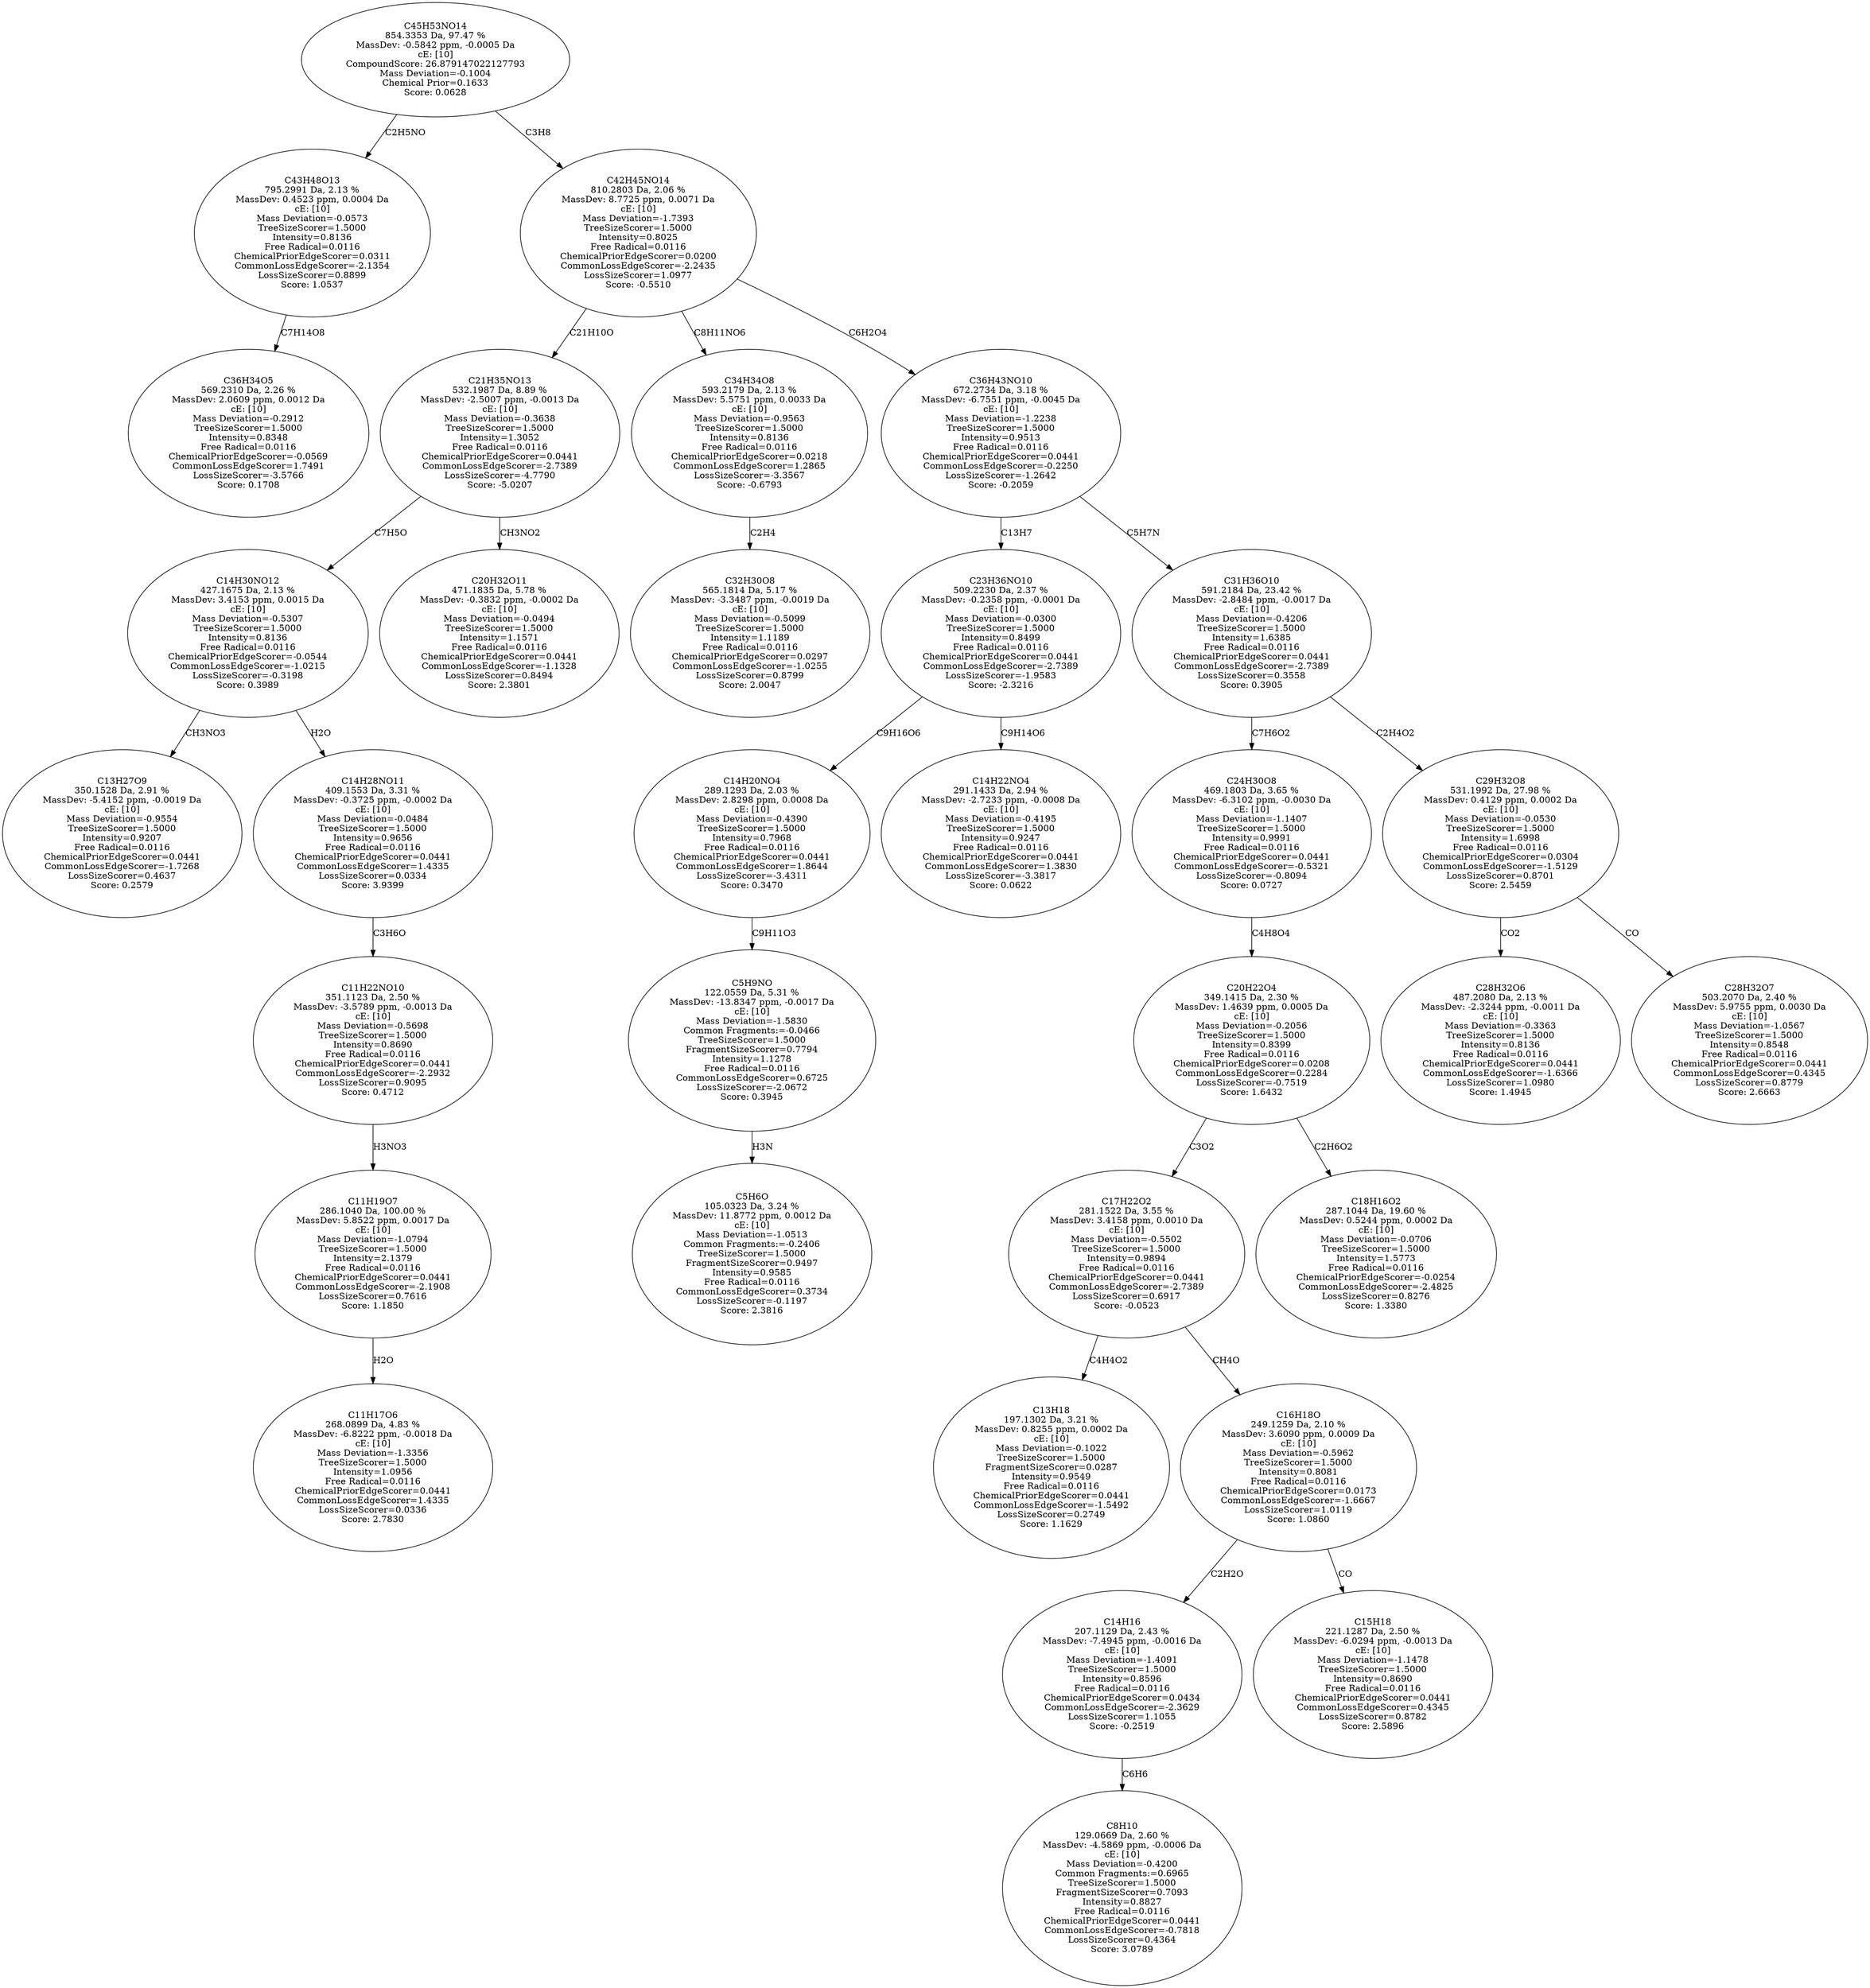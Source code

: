strict digraph {
v1 [label="C36H34O5\n569.2310 Da, 2.26 %\nMassDev: 2.0609 ppm, 0.0012 Da\ncE: [10]\nMass Deviation=-0.2912\nTreeSizeScorer=1.5000\nIntensity=0.8348\nFree Radical=0.0116\nChemicalPriorEdgeScorer=-0.0569\nCommonLossEdgeScorer=1.7491\nLossSizeScorer=-3.5766\nScore: 0.1708"];
v2 [label="C43H48O13\n795.2991 Da, 2.13 %\nMassDev: 0.4523 ppm, 0.0004 Da\ncE: [10]\nMass Deviation=-0.0573\nTreeSizeScorer=1.5000\nIntensity=0.8136\nFree Radical=0.0116\nChemicalPriorEdgeScorer=0.0311\nCommonLossEdgeScorer=-2.1354\nLossSizeScorer=0.8899\nScore: 1.0537"];
v3 [label="C13H27O9\n350.1528 Da, 2.91 %\nMassDev: -5.4152 ppm, -0.0019 Da\ncE: [10]\nMass Deviation=-0.9554\nTreeSizeScorer=1.5000\nIntensity=0.9207\nFree Radical=0.0116\nChemicalPriorEdgeScorer=0.0441\nCommonLossEdgeScorer=-1.7268\nLossSizeScorer=0.4637\nScore: 0.2579"];
v4 [label="C11H17O6\n268.0899 Da, 4.83 %\nMassDev: -6.8222 ppm, -0.0018 Da\ncE: [10]\nMass Deviation=-1.3356\nTreeSizeScorer=1.5000\nIntensity=1.0956\nFree Radical=0.0116\nChemicalPriorEdgeScorer=0.0441\nCommonLossEdgeScorer=1.4335\nLossSizeScorer=0.0336\nScore: 2.7830"];
v5 [label="C11H19O7\n286.1040 Da, 100.00 %\nMassDev: 5.8522 ppm, 0.0017 Da\ncE: [10]\nMass Deviation=-1.0794\nTreeSizeScorer=1.5000\nIntensity=2.1379\nFree Radical=0.0116\nChemicalPriorEdgeScorer=0.0441\nCommonLossEdgeScorer=-2.1908\nLossSizeScorer=0.7616\nScore: 1.1850"];
v6 [label="C11H22NO10\n351.1123 Da, 2.50 %\nMassDev: -3.5789 ppm, -0.0013 Da\ncE: [10]\nMass Deviation=-0.5698\nTreeSizeScorer=1.5000\nIntensity=0.8690\nFree Radical=0.0116\nChemicalPriorEdgeScorer=0.0441\nCommonLossEdgeScorer=-2.2932\nLossSizeScorer=0.9095\nScore: 0.4712"];
v7 [label="C14H28NO11\n409.1553 Da, 3.31 %\nMassDev: -0.3725 ppm, -0.0002 Da\ncE: [10]\nMass Deviation=-0.0484\nTreeSizeScorer=1.5000\nIntensity=0.9656\nFree Radical=0.0116\nChemicalPriorEdgeScorer=0.0441\nCommonLossEdgeScorer=1.4335\nLossSizeScorer=0.0334\nScore: 3.9399"];
v8 [label="C14H30NO12\n427.1675 Da, 2.13 %\nMassDev: 3.4153 ppm, 0.0015 Da\ncE: [10]\nMass Deviation=-0.5307\nTreeSizeScorer=1.5000\nIntensity=0.8136\nFree Radical=0.0116\nChemicalPriorEdgeScorer=-0.0544\nCommonLossEdgeScorer=-1.0215\nLossSizeScorer=-0.3198\nScore: 0.3989"];
v9 [label="C20H32O11\n471.1835 Da, 5.78 %\nMassDev: -0.3832 ppm, -0.0002 Da\ncE: [10]\nMass Deviation=-0.0494\nTreeSizeScorer=1.5000\nIntensity=1.1571\nFree Radical=0.0116\nChemicalPriorEdgeScorer=0.0441\nCommonLossEdgeScorer=-1.1328\nLossSizeScorer=0.8494\nScore: 2.3801"];
v10 [label="C21H35NO13\n532.1987 Da, 8.89 %\nMassDev: -2.5007 ppm, -0.0013 Da\ncE: [10]\nMass Deviation=-0.3638\nTreeSizeScorer=1.5000\nIntensity=1.3052\nFree Radical=0.0116\nChemicalPriorEdgeScorer=0.0441\nCommonLossEdgeScorer=-2.7389\nLossSizeScorer=-4.7790\nScore: -5.0207"];
v11 [label="C32H30O8\n565.1814 Da, 5.17 %\nMassDev: -3.3487 ppm, -0.0019 Da\ncE: [10]\nMass Deviation=-0.5099\nTreeSizeScorer=1.5000\nIntensity=1.1189\nFree Radical=0.0116\nChemicalPriorEdgeScorer=0.0297\nCommonLossEdgeScorer=-1.0255\nLossSizeScorer=0.8799\nScore: 2.0047"];
v12 [label="C34H34O8\n593.2179 Da, 2.13 %\nMassDev: 5.5751 ppm, 0.0033 Da\ncE: [10]\nMass Deviation=-0.9563\nTreeSizeScorer=1.5000\nIntensity=0.8136\nFree Radical=0.0116\nChemicalPriorEdgeScorer=0.0218\nCommonLossEdgeScorer=1.2865\nLossSizeScorer=-3.3567\nScore: -0.6793"];
v13 [label="C5H6O\n105.0323 Da, 3.24 %\nMassDev: 11.8772 ppm, 0.0012 Da\ncE: [10]\nMass Deviation=-1.0513\nCommon Fragments:=-0.2406\nTreeSizeScorer=1.5000\nFragmentSizeScorer=0.9497\nIntensity=0.9585\nFree Radical=0.0116\nCommonLossEdgeScorer=0.3734\nLossSizeScorer=-0.1197\nScore: 2.3816"];
v14 [label="C5H9NO\n122.0559 Da, 5.31 %\nMassDev: -13.8347 ppm, -0.0017 Da\ncE: [10]\nMass Deviation=-1.5830\nCommon Fragments:=-0.0466\nTreeSizeScorer=1.5000\nFragmentSizeScorer=0.7794\nIntensity=1.1278\nFree Radical=0.0116\nCommonLossEdgeScorer=0.6725\nLossSizeScorer=-2.0672\nScore: 0.3945"];
v15 [label="C14H20NO4\n289.1293 Da, 2.03 %\nMassDev: 2.8298 ppm, 0.0008 Da\ncE: [10]\nMass Deviation=-0.4390\nTreeSizeScorer=1.5000\nIntensity=0.7968\nFree Radical=0.0116\nChemicalPriorEdgeScorer=0.0441\nCommonLossEdgeScorer=1.8644\nLossSizeScorer=-3.4311\nScore: 0.3470"];
v16 [label="C14H22NO4\n291.1433 Da, 2.94 %\nMassDev: -2.7233 ppm, -0.0008 Da\ncE: [10]\nMass Deviation=-0.4195\nTreeSizeScorer=1.5000\nIntensity=0.9247\nFree Radical=0.0116\nChemicalPriorEdgeScorer=0.0441\nCommonLossEdgeScorer=1.3830\nLossSizeScorer=-3.3817\nScore: 0.0622"];
v17 [label="C23H36NO10\n509.2230 Da, 2.37 %\nMassDev: -0.2358 ppm, -0.0001 Da\ncE: [10]\nMass Deviation=-0.0300\nTreeSizeScorer=1.5000\nIntensity=0.8499\nFree Radical=0.0116\nChemicalPriorEdgeScorer=0.0441\nCommonLossEdgeScorer=-2.7389\nLossSizeScorer=-1.9583\nScore: -2.3216"];
v18 [label="C13H18\n197.1302 Da, 3.21 %\nMassDev: 0.8255 ppm, 0.0002 Da\ncE: [10]\nMass Deviation=-0.1022\nTreeSizeScorer=1.5000\nFragmentSizeScorer=0.0287\nIntensity=0.9549\nFree Radical=0.0116\nChemicalPriorEdgeScorer=0.0441\nCommonLossEdgeScorer=-1.5492\nLossSizeScorer=0.2749\nScore: 1.1629"];
v19 [label="C8H10\n129.0669 Da, 2.60 %\nMassDev: -4.5869 ppm, -0.0006 Da\ncE: [10]\nMass Deviation=-0.4200\nCommon Fragments:=0.6965\nTreeSizeScorer=1.5000\nFragmentSizeScorer=0.7093\nIntensity=0.8827\nFree Radical=0.0116\nChemicalPriorEdgeScorer=0.0441\nCommonLossEdgeScorer=-0.7818\nLossSizeScorer=0.4364\nScore: 3.0789"];
v20 [label="C14H16\n207.1129 Da, 2.43 %\nMassDev: -7.4945 ppm, -0.0016 Da\ncE: [10]\nMass Deviation=-1.4091\nTreeSizeScorer=1.5000\nIntensity=0.8596\nFree Radical=0.0116\nChemicalPriorEdgeScorer=0.0434\nCommonLossEdgeScorer=-2.3629\nLossSizeScorer=1.1055\nScore: -0.2519"];
v21 [label="C15H18\n221.1287 Da, 2.50 %\nMassDev: -6.0294 ppm, -0.0013 Da\ncE: [10]\nMass Deviation=-1.1478\nTreeSizeScorer=1.5000\nIntensity=0.8690\nFree Radical=0.0116\nChemicalPriorEdgeScorer=0.0441\nCommonLossEdgeScorer=0.4345\nLossSizeScorer=0.8782\nScore: 2.5896"];
v22 [label="C16H18O\n249.1259 Da, 2.10 %\nMassDev: 3.6090 ppm, 0.0009 Da\ncE: [10]\nMass Deviation=-0.5962\nTreeSizeScorer=1.5000\nIntensity=0.8081\nFree Radical=0.0116\nChemicalPriorEdgeScorer=0.0173\nCommonLossEdgeScorer=-1.6667\nLossSizeScorer=1.0119\nScore: 1.0860"];
v23 [label="C17H22O2\n281.1522 Da, 3.55 %\nMassDev: 3.4158 ppm, 0.0010 Da\ncE: [10]\nMass Deviation=-0.5502\nTreeSizeScorer=1.5000\nIntensity=0.9894\nFree Radical=0.0116\nChemicalPriorEdgeScorer=0.0441\nCommonLossEdgeScorer=-2.7389\nLossSizeScorer=0.6917\nScore: -0.0523"];
v24 [label="C18H16O2\n287.1044 Da, 19.60 %\nMassDev: 0.5244 ppm, 0.0002 Da\ncE: [10]\nMass Deviation=-0.0706\nTreeSizeScorer=1.5000\nIntensity=1.5773\nFree Radical=0.0116\nChemicalPriorEdgeScorer=-0.0254\nCommonLossEdgeScorer=-2.4825\nLossSizeScorer=0.8276\nScore: 1.3380"];
v25 [label="C20H22O4\n349.1415 Da, 2.30 %\nMassDev: 1.4639 ppm, 0.0005 Da\ncE: [10]\nMass Deviation=-0.2056\nTreeSizeScorer=1.5000\nIntensity=0.8399\nFree Radical=0.0116\nChemicalPriorEdgeScorer=0.0208\nCommonLossEdgeScorer=0.2284\nLossSizeScorer=-0.7519\nScore: 1.6432"];
v26 [label="C24H30O8\n469.1803 Da, 3.65 %\nMassDev: -6.3102 ppm, -0.0030 Da\ncE: [10]\nMass Deviation=-1.1407\nTreeSizeScorer=1.5000\nIntensity=0.9991\nFree Radical=0.0116\nChemicalPriorEdgeScorer=0.0441\nCommonLossEdgeScorer=-0.5321\nLossSizeScorer=-0.8094\nScore: 0.0727"];
v27 [label="C28H32O6\n487.2080 Da, 2.13 %\nMassDev: -2.3244 ppm, -0.0011 Da\ncE: [10]\nMass Deviation=-0.3363\nTreeSizeScorer=1.5000\nIntensity=0.8136\nFree Radical=0.0116\nChemicalPriorEdgeScorer=0.0441\nCommonLossEdgeScorer=-1.6366\nLossSizeScorer=1.0980\nScore: 1.4945"];
v28 [label="C28H32O7\n503.2070 Da, 2.40 %\nMassDev: 5.9755 ppm, 0.0030 Da\ncE: [10]\nMass Deviation=-1.0567\nTreeSizeScorer=1.5000\nIntensity=0.8548\nFree Radical=0.0116\nChemicalPriorEdgeScorer=0.0441\nCommonLossEdgeScorer=0.4345\nLossSizeScorer=0.8779\nScore: 2.6663"];
v29 [label="C29H32O8\n531.1992 Da, 27.98 %\nMassDev: 0.4129 ppm, 0.0002 Da\ncE: [10]\nMass Deviation=-0.0530\nTreeSizeScorer=1.5000\nIntensity=1.6998\nFree Radical=0.0116\nChemicalPriorEdgeScorer=0.0304\nCommonLossEdgeScorer=-1.5129\nLossSizeScorer=0.8701\nScore: 2.5459"];
v30 [label="C31H36O10\n591.2184 Da, 23.42 %\nMassDev: -2.8484 ppm, -0.0017 Da\ncE: [10]\nMass Deviation=-0.4206\nTreeSizeScorer=1.5000\nIntensity=1.6385\nFree Radical=0.0116\nChemicalPriorEdgeScorer=0.0441\nCommonLossEdgeScorer=-2.7389\nLossSizeScorer=0.3558\nScore: 0.3905"];
v31 [label="C36H43NO10\n672.2734 Da, 3.18 %\nMassDev: -6.7551 ppm, -0.0045 Da\ncE: [10]\nMass Deviation=-1.2238\nTreeSizeScorer=1.5000\nIntensity=0.9513\nFree Radical=0.0116\nChemicalPriorEdgeScorer=0.0441\nCommonLossEdgeScorer=-0.2250\nLossSizeScorer=-1.2642\nScore: -0.2059"];
v32 [label="C42H45NO14\n810.2803 Da, 2.06 %\nMassDev: 8.7725 ppm, 0.0071 Da\ncE: [10]\nMass Deviation=-1.7393\nTreeSizeScorer=1.5000\nIntensity=0.8025\nFree Radical=0.0116\nChemicalPriorEdgeScorer=0.0200\nCommonLossEdgeScorer=-2.2435\nLossSizeScorer=1.0977\nScore: -0.5510"];
v33 [label="C45H53NO14\n854.3353 Da, 97.47 %\nMassDev: -0.5842 ppm, -0.0005 Da\ncE: [10]\nCompoundScore: 26.879147022127793\nMass Deviation=-0.1004\nChemical Prior=0.1633\nScore: 0.0628"];
v2 -> v1 [label="C7H14O8"];
v33 -> v2 [label="C2H5NO"];
v8 -> v3 [label="CH3NO3"];
v5 -> v4 [label="H2O"];
v6 -> v5 [label="H3NO3"];
v7 -> v6 [label="C3H6O"];
v8 -> v7 [label="H2O"];
v10 -> v8 [label="C7H5O"];
v10 -> v9 [label="CH3NO2"];
v32 -> v10 [label="C21H10O"];
v12 -> v11 [label="C2H4"];
v32 -> v12 [label="C8H11NO6"];
v14 -> v13 [label="H3N"];
v15 -> v14 [label="C9H11O3"];
v17 -> v15 [label="C9H16O6"];
v17 -> v16 [label="C9H14O6"];
v31 -> v17 [label="C13H7"];
v23 -> v18 [label="C4H4O2"];
v20 -> v19 [label="C6H6"];
v22 -> v20 [label="C2H2O"];
v22 -> v21 [label="CO"];
v23 -> v22 [label="CH4O"];
v25 -> v23 [label="C3O2"];
v25 -> v24 [label="C2H6O2"];
v26 -> v25 [label="C4H8O4"];
v30 -> v26 [label="C7H6O2"];
v29 -> v27 [label="CO2"];
v29 -> v28 [label="CO"];
v30 -> v29 [label="C2H4O2"];
v31 -> v30 [label="C5H7N"];
v32 -> v31 [label="C6H2O4"];
v33 -> v32 [label="C3H8"];
}